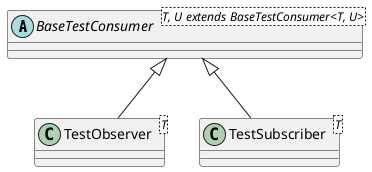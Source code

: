 @startuml

abstract class BaseTestConsumer<T, U extends BaseTestConsumer<T, U>>

class TestObserver<T>

BaseTestConsumer <|-- TestObserver

class TestSubscriber<T>

BaseTestConsumer <|-- TestSubscriber

@enduml